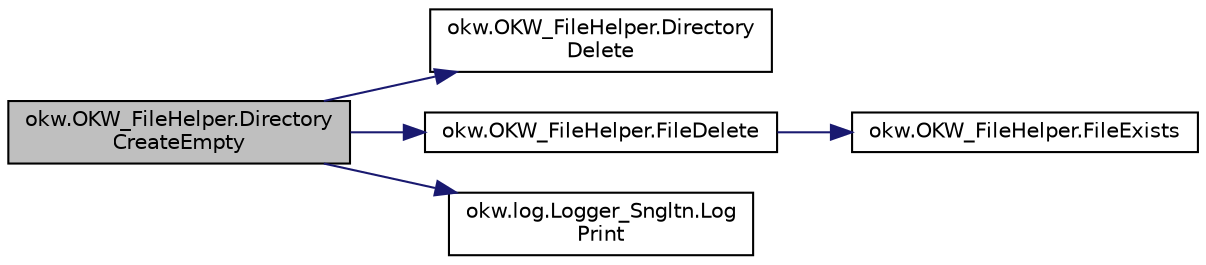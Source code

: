 digraph "okw.OKW_FileHelper.DirectoryCreateEmpty"
{
 // INTERACTIVE_SVG=YES
  edge [fontname="Helvetica",fontsize="10",labelfontname="Helvetica",labelfontsize="10"];
  node [fontname="Helvetica",fontsize="10",shape=record];
  rankdir="LR";
  Node5 [label="okw.OKW_FileHelper.Directory\lCreateEmpty",height=0.2,width=0.4,color="black", fillcolor="grey75", style="filled", fontcolor="black"];
  Node5 -> Node6 [color="midnightblue",fontsize="10",style="solid",fontname="Helvetica"];
  Node6 [label="okw.OKW_FileHelper.Directory\lDelete",height=0.2,width=0.4,color="black", fillcolor="white", style="filled",URL="$classokw_1_1_o_k_w___file_helper.html#aadec45429bd8a72662896f389087c0a5",tooltip="Löschent rekursive alle Datien und Unterverzeichnisse und das gegebenen Verzeichniss selbst..."];
  Node5 -> Node7 [color="midnightblue",fontsize="10",style="solid",fontname="Helvetica"];
  Node7 [label="okw.OKW_FileHelper.FileDelete",height=0.2,width=0.4,color="black", fillcolor="white", style="filled",URL="$classokw_1_1_o_k_w___file_helper.html#ac34d6c5e6786bf303c70bd1d3e507f63",tooltip="Löscht die gegebene Datei fpsPaFiNa. "];
  Node7 -> Node8 [color="midnightblue",fontsize="10",style="solid",fontname="Helvetica"];
  Node8 [label="okw.OKW_FileHelper.FileExists",height=0.2,width=0.4,color="black", fillcolor="white", style="filled",URL="$classokw_1_1_o_k_w___file_helper.html#a4bf596ae333f0ec5b5995602f2589fe0",tooltip="Prüft, ob die gegebene fpsPaFiNa Datei existiert. "];
  Node5 -> Node9 [color="midnightblue",fontsize="10",style="solid",fontname="Helvetica"];
  Node9 [label="okw.log.Logger_Sngltn.Log\lPrint",height=0.2,width=0.4,color="black", fillcolor="white", style="filled",URL="$classokw_1_1log_1_1_logger___sngltn.html#a8ebceaddd6cc6963ddb8e08c72ea808c",tooltip="LogPrint Function: Prints the values of expressions to the results file. "];
}

